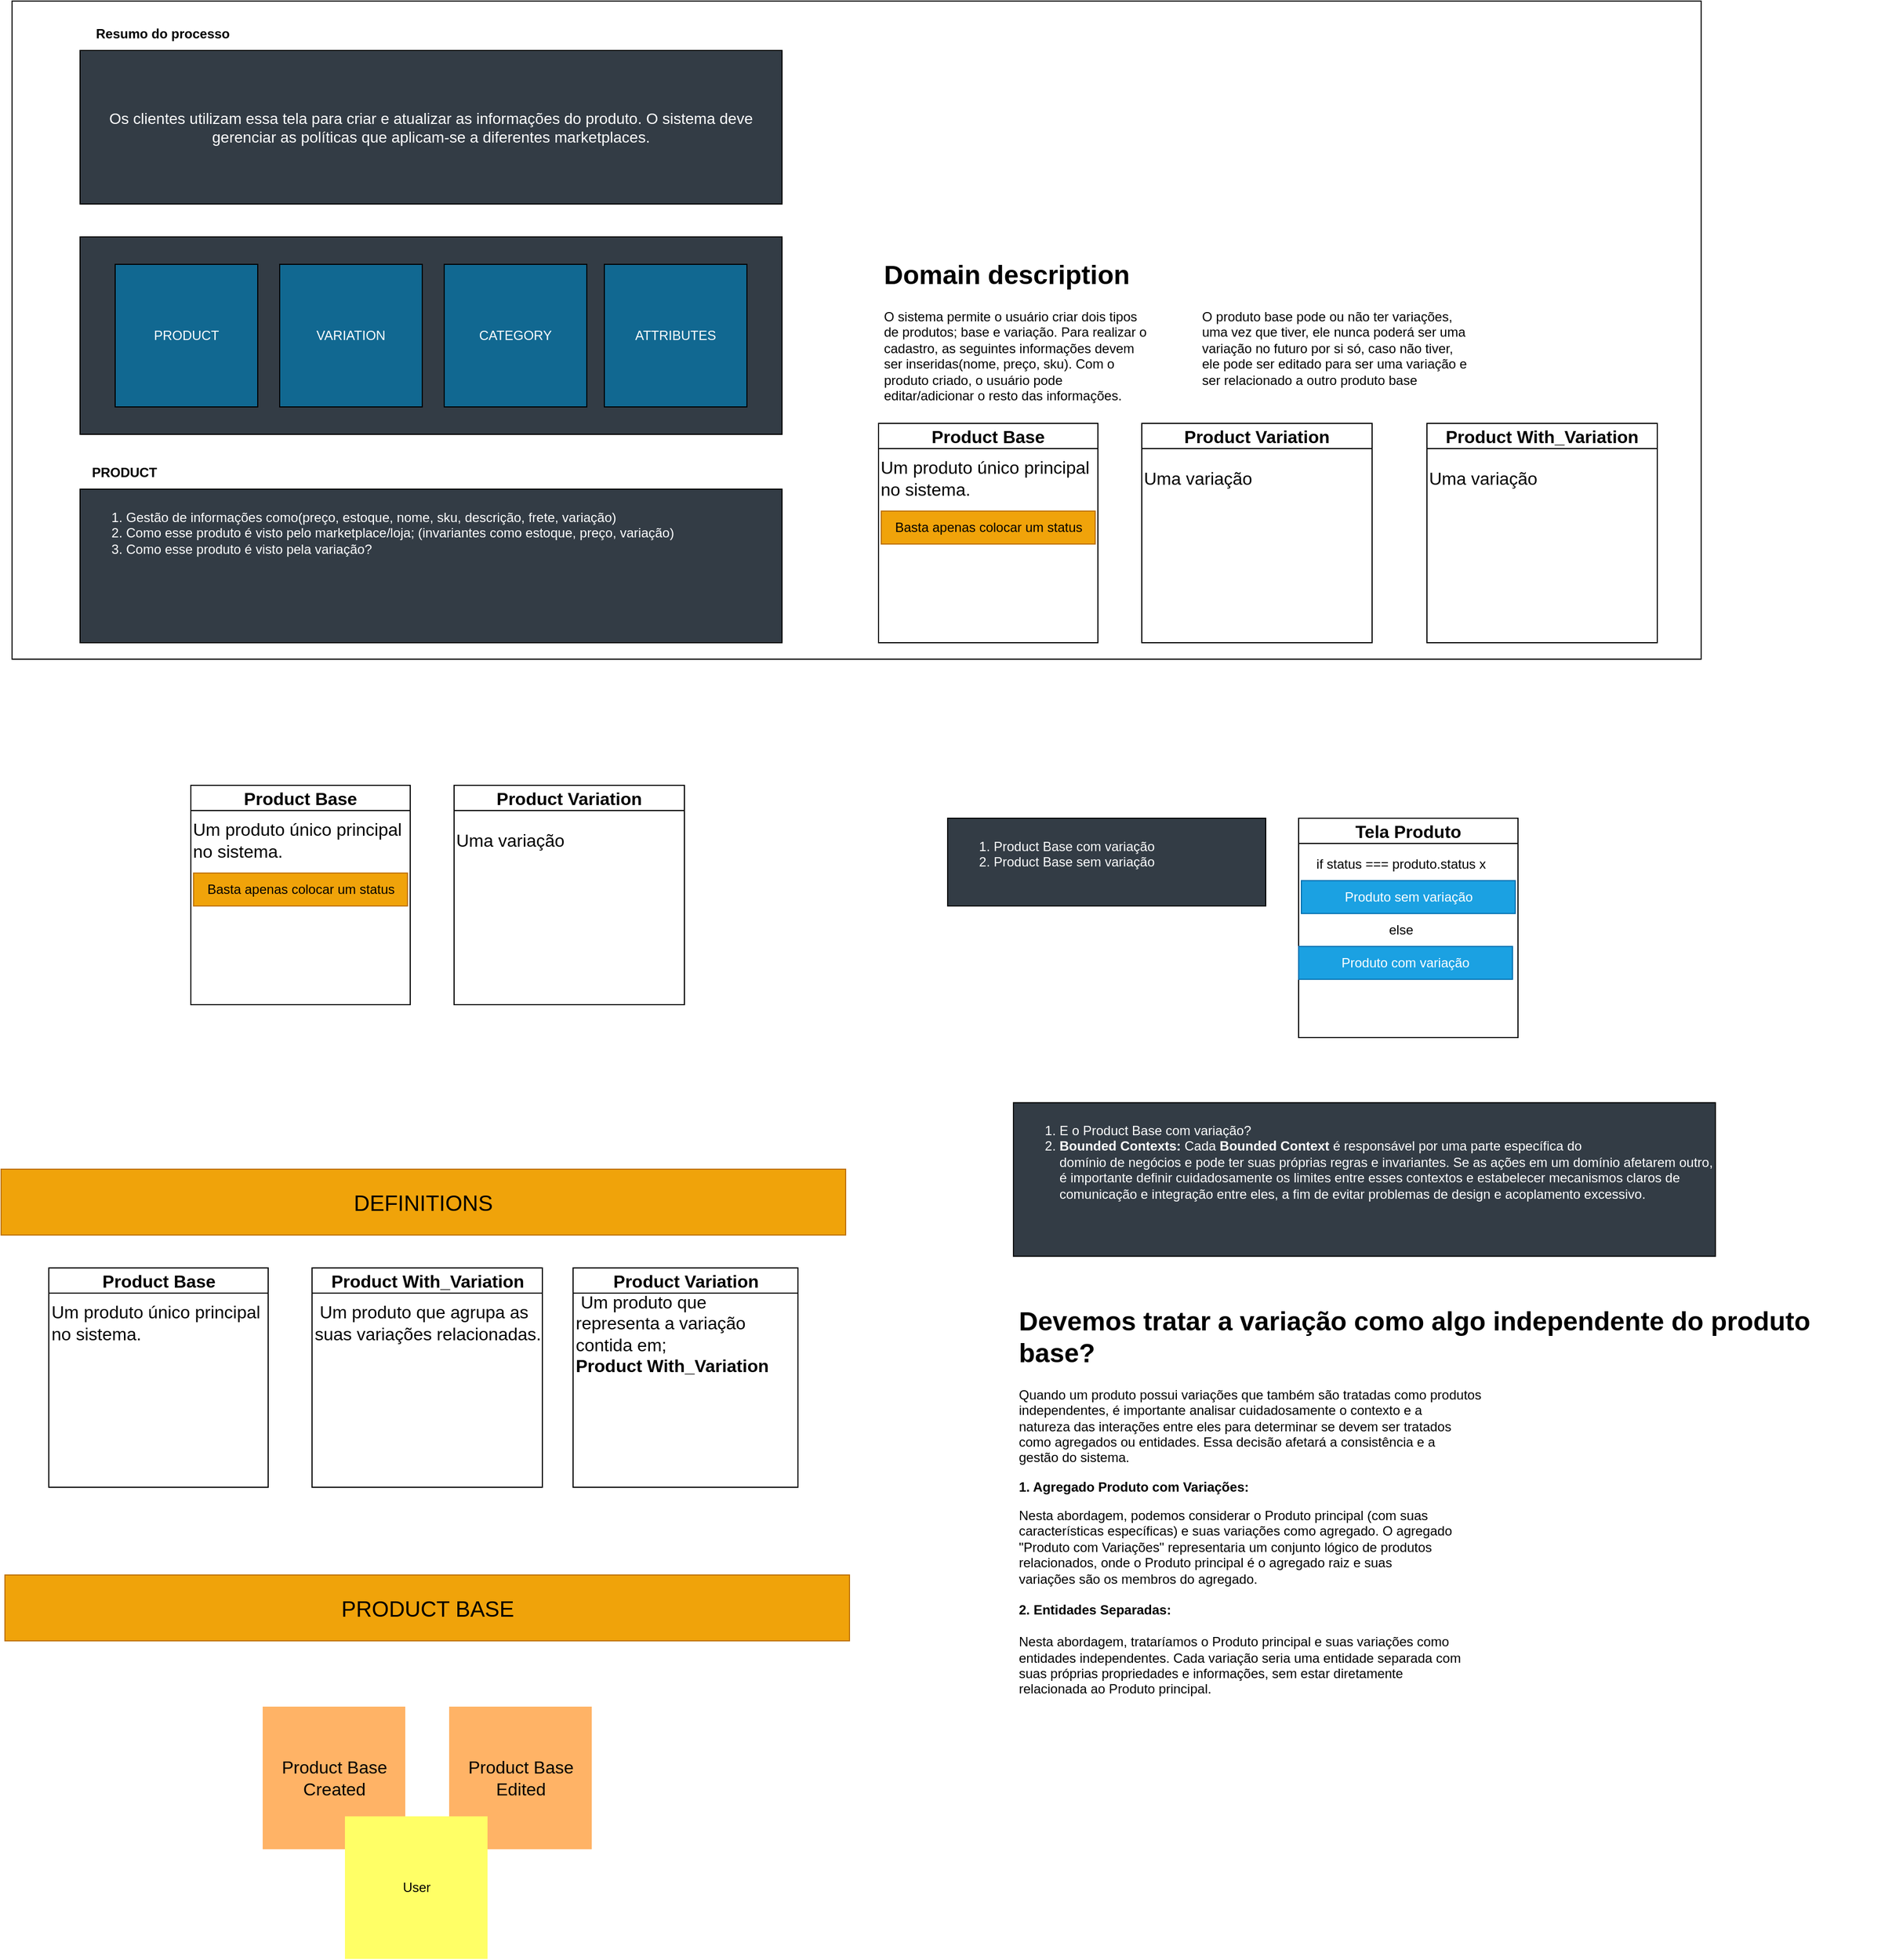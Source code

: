 <mxfile>
    <diagram id="6hVav4VxkDgVvQ-maf_H" name="Page-1">
        <mxGraphModel dx="4140" dy="3633" grid="1" gridSize="10" guides="1" tooltips="1" connect="1" arrows="1" fold="1" page="1" pageScale="1" pageWidth="850" pageHeight="1100" math="0" shadow="0">
            <root>
                <mxCell id="0"/>
                <mxCell id="1" parent="0"/>
                <mxCell id="168" value="" style="rounded=0;whiteSpace=wrap;html=1;fontSize=20;fillColor=none;" parent="1" vertex="1">
                    <mxGeometry x="-780" y="-1765" width="1540" height="600" as="geometry"/>
                </mxCell>
                <mxCell id="26" value="&lt;font style=&quot;font-size: 14px;&quot;&gt;Os clientes utilizam essa tela para criar e atualizar as informações do produto. O sistema deve gerenciar as políticas que aplicam-se a diferentes marketplaces.&lt;br&gt;&lt;/font&gt;" style="rounded=0;whiteSpace=wrap;html=1;fillColor=#333C45;strokeColor=default;fontColor=#ffffff;" parent="1" vertex="1">
                    <mxGeometry x="-718" y="-1720" width="640" height="140" as="geometry"/>
                </mxCell>
                <mxCell id="27" value="Resumo do processo" style="text;html=1;align=center;verticalAlign=middle;resizable=0;points=[];autosize=1;strokeColor=none;fillColor=none;fontStyle=1" parent="1" vertex="1">
                    <mxGeometry x="-718" y="-1750" width="150" height="30" as="geometry"/>
                </mxCell>
                <mxCell id="28" value="" style="rounded=0;whiteSpace=wrap;html=1;fillColor=#333C45;strokeColor=default;fontColor=#ffffff;" parent="1" vertex="1">
                    <mxGeometry x="-718" y="-1550" width="640" height="180" as="geometry"/>
                </mxCell>
                <mxCell id="29" value="PRODUCT" style="whiteSpace=wrap;html=1;aspect=fixed;labelBackgroundColor=none;strokeColor=default;fillColor=#116891;fontColor=#ffffff;gradientColor=none;" parent="1" vertex="1">
                    <mxGeometry x="-686" y="-1525" width="130" height="130" as="geometry"/>
                </mxCell>
                <mxCell id="30" value="CATEGORY" style="whiteSpace=wrap;html=1;aspect=fixed;labelBackgroundColor=none;strokeColor=default;fillColor=#116891;fontColor=#ffffff;gradientColor=none;" parent="1" vertex="1">
                    <mxGeometry x="-386" y="-1525" width="130" height="130" as="geometry"/>
                </mxCell>
                <mxCell id="31" value="ATTRIBUTES" style="whiteSpace=wrap;html=1;aspect=fixed;labelBackgroundColor=none;strokeColor=default;fillColor=#116891;fontColor=#ffffff;gradientColor=none;" parent="1" vertex="1">
                    <mxGeometry x="-240" y="-1525" width="130" height="130" as="geometry"/>
                </mxCell>
                <mxCell id="32" value="&lt;ol&gt;&lt;li&gt;Gestão de informações como(preço, estoque, nome, sku, descrição, frete, variação)&lt;/li&gt;&lt;li&gt;Como esse produto é visto pelo marketplace/loja; (invariantes como estoque, preço, variação)&lt;/li&gt;&lt;li&gt;Como esse produto é visto pela variação?&lt;br&gt;&lt;/li&gt;&lt;/ol&gt;" style="rounded=0;whiteSpace=wrap;fillColor=#333C45;strokeColor=default;fontColor=#ffffff;align=left;verticalAlign=top;html=1;" parent="1" vertex="1">
                    <mxGeometry x="-718" y="-1320" width="640" height="140" as="geometry"/>
                </mxCell>
                <mxCell id="33" value="PRODUCT" style="text;html=1;align=center;verticalAlign=middle;resizable=0;points=[];autosize=1;strokeColor=none;fillColor=none;fontStyle=1" parent="1" vertex="1">
                    <mxGeometry x="-718" y="-1350" width="80" height="30" as="geometry"/>
                </mxCell>
                <mxCell id="34" value="VARIATION" style="whiteSpace=wrap;html=1;aspect=fixed;labelBackgroundColor=none;strokeColor=default;fillColor=#116891;fontColor=#ffffff;gradientColor=none;" parent="1" vertex="1">
                    <mxGeometry x="-536" y="-1525" width="130" height="130" as="geometry"/>
                </mxCell>
                <mxCell id="52" value="&lt;h1&gt;Domain description&lt;br&gt;&lt;/h1&gt;&lt;p&gt;O sistema permite o usuário criar dois tipos de produtos; base e variação. Para realizar o cadastro, as seguintes informações devem ser inseridas(nome, preço, sku). Com o produto criado, o usuário pode editar/adicionar o resto das informações.&lt;br&gt;&lt;/p&gt;" style="text;html=1;strokeColor=none;fillColor=none;spacing=5;spacingTop=-20;whiteSpace=wrap;overflow=hidden;rounded=0;" parent="1" vertex="1">
                    <mxGeometry x="10" y="-1535" width="250" height="160" as="geometry"/>
                </mxCell>
                <mxCell id="53" value="&lt;h1&gt;&amp;nbsp;&lt;br&gt;&lt;/h1&gt;&lt;p&gt;O produto base pode ou não ter variações, uma vez que tiver, ele nunca poderá ser uma variação no futuro por si só, caso não tiver, ele pode ser editado para ser uma variação e ser relacionado a outro produto base&lt;br&gt;&lt;/p&gt;" style="text;html=1;strokeColor=none;fillColor=none;spacing=5;spacingTop=-20;whiteSpace=wrap;overflow=hidden;rounded=0;" parent="1" vertex="1">
                    <mxGeometry x="300" y="-1535" width="250" height="160" as="geometry"/>
                </mxCell>
                <mxCell id="67" value="&lt;h1&gt;Devemos tratar a variação como algo independente do produto base?&amp;nbsp;&lt;br&gt;&lt;/h1&gt;&lt;p&gt;Quando um produto possui variações que também são tratadas como produtos&lt;br&gt; independentes, é importante analisar cuidadosamente o contexto e a &lt;br&gt;natureza das interações entre eles para determinar se devem ser tratados&lt;br&gt; como agregados ou entidades. Essa decisão afetará a consistência e a &lt;br&gt;gestão do sistema.&amp;nbsp;&lt;br&gt;&lt;/p&gt;&lt;p&gt;&lt;strong&gt;1. Agregado Produto com Variações:&amp;nbsp;&lt;/strong&gt;&lt;br&gt;&lt;/p&gt;Nesta abordagem, podemos considerar o Produto principal (com suas&amp;nbsp; &amp;nbsp; &amp;nbsp; &amp;nbsp; &amp;nbsp; &amp;nbsp; &amp;nbsp; &amp;nbsp; &amp;nbsp; &amp;nbsp; &amp;nbsp; &amp;nbsp; &amp;nbsp; &amp;nbsp; &amp;nbsp;&lt;br&gt;características específicas) e suas variações como agregado. O agregado &lt;br&gt;&quot;Produto com Variações&quot; representaria um conjunto lógico de produtos &lt;br&gt;relacionados, onde o Produto principal é o agregado raiz e suas &lt;br&gt;variações são os membros do agregado.&lt;br&gt;&lt;br&gt;&lt;strong&gt;2. Entidades Separadas:&lt;br&gt;&lt;/strong&gt;&lt;br&gt;Nesta abordagem, trataríamos o Produto principal e suas variações como &lt;br&gt;entidades independentes. Cada variação seria uma entidade separada com &lt;br&gt;suas próprias propriedades e informações, sem estar diretamente &lt;br&gt;relacionada ao Produto principal." style="text;html=1;strokeColor=none;fillColor=none;spacing=5;spacingTop=-20;whiteSpace=wrap;overflow=hidden;rounded=0;" parent="1" vertex="1">
                    <mxGeometry x="133" y="-580.62" width="800" height="367.81" as="geometry"/>
                </mxCell>
                <mxCell id="93" value="&lt;font style=&quot;font-size: 20px;&quot;&gt;DEFINITIONS&lt;/font&gt;" style="rounded=0;whiteSpace=wrap;html=1;fillColor=#f0a30a;fontColor=#000000;strokeColor=#BD7000;" parent="1" vertex="1">
                    <mxGeometry x="-790" y="-700" width="770" height="60" as="geometry"/>
                </mxCell>
                <mxCell id="127" value="Product Base" style="swimlane;whiteSpace=wrap;html=1;strokeColor=default;fontSize=16;fillColor=default;" parent="1" vertex="1">
                    <mxGeometry x="-746.5" y="-610" width="200" height="200" as="geometry">
                        <mxRectangle x="80" y="-240" width="180" height="30" as="alternateBounds"/>
                    </mxGeometry>
                </mxCell>
                <mxCell id="128" value="Um produto único principal no sistema.&amp;nbsp;" style="text;html=1;strokeColor=none;fillColor=none;align=left;verticalAlign=middle;whiteSpace=wrap;rounded=0;fontSize=16;" parent="127" vertex="1">
                    <mxGeometry y="30" width="200" height="40" as="geometry"/>
                </mxCell>
                <mxCell id="129" value="Product With_Variation" style="swimlane;whiteSpace=wrap;html=1;strokeColor=default;fontSize=16;fillColor=default;" parent="1" vertex="1">
                    <mxGeometry x="-506.5" y="-610" width="210" height="200" as="geometry">
                        <mxRectangle x="80" y="-240" width="180" height="30" as="alternateBounds"/>
                    </mxGeometry>
                </mxCell>
                <mxCell id="130" value="&amp;nbsp;Um produto que agrupa as suas variações relacionadas." style="text;html=1;strokeColor=none;fillColor=none;align=left;verticalAlign=middle;whiteSpace=wrap;rounded=0;fontSize=16;" parent="129" vertex="1">
                    <mxGeometry y="20" width="210" height="60" as="geometry"/>
                </mxCell>
                <mxCell id="131" value="Product Variation" style="swimlane;whiteSpace=wrap;html=1;strokeColor=default;fontSize=16;fillColor=default;" parent="1" vertex="1">
                    <mxGeometry x="-268.5" y="-610" width="205" height="200" as="geometry">
                        <mxRectangle x="80" y="-240" width="180" height="30" as="alternateBounds"/>
                    </mxGeometry>
                </mxCell>
                <mxCell id="132" value="&amp;nbsp;Um produto que representa a variação contida em;&lt;br&gt;&lt;b&gt;Product With_Variation&lt;/b&gt;" style="text;html=1;strokeColor=none;fillColor=none;align=left;verticalAlign=middle;whiteSpace=wrap;rounded=0;fontSize=16;" parent="131" vertex="1">
                    <mxGeometry y="30" width="200" height="60" as="geometry"/>
                </mxCell>
                <mxCell id="137" value="&lt;ol&gt;&lt;li&gt;E o Product Base com variação?&lt;/li&gt;&lt;li&gt;&lt;strong&gt;Bounded Contexts:&lt;/strong&gt;&amp;nbsp;Cada&amp;nbsp;&lt;strong&gt;Bounded Context&lt;/strong&gt;&amp;nbsp;é responsável por uma parte específica do&lt;br&gt;domínio de negócios e pode ter suas próprias regras e invariantes. Se as ações em um domínio afetarem outro, é importante definir cuidadosamente os limites entre esses contextos e estabelecer mecanismos claros de comunicação e integração entre eles, a fim de evitar problemas de design e acoplamento excessivo.&lt;/li&gt;&lt;/ol&gt;" style="rounded=0;whiteSpace=wrap;fillColor=#333C45;strokeColor=default;fontColor=#ffffff;align=left;verticalAlign=top;html=1;" parent="1" vertex="1">
                    <mxGeometry x="133" y="-760.62" width="640" height="140" as="geometry"/>
                </mxCell>
                <mxCell id="138" value="O que precisamos ter em mente" style="text;html=1;strokeColor=none;fillColor=none;align=center;verticalAlign=middle;whiteSpace=wrap;rounded=0;shadow=0;glass=0;labelBackgroundColor=none;sketch=0;fontSize=16;fontColor=#FFFFFF;fontStyle=1" parent="1" vertex="1">
                    <mxGeometry x="133" y="-800.62" width="250" height="40" as="geometry"/>
                </mxCell>
                <mxCell id="150" value="Product Base" style="swimlane;whiteSpace=wrap;html=1;strokeColor=default;fontSize=16;fillColor=default;" parent="1" vertex="1">
                    <mxGeometry x="10" y="-1380" width="200" height="200" as="geometry">
                        <mxRectangle x="80" y="-240" width="180" height="30" as="alternateBounds"/>
                    </mxGeometry>
                </mxCell>
                <mxCell id="151" value="Um produto único principal no sistema.&amp;nbsp;" style="text;html=1;strokeColor=none;fillColor=none;align=left;verticalAlign=middle;whiteSpace=wrap;rounded=0;fontSize=16;" parent="150" vertex="1">
                    <mxGeometry y="30" width="200" height="40" as="geometry"/>
                </mxCell>
                <mxCell id="152" value="Product Variation" style="swimlane;whiteSpace=wrap;html=1;strokeColor=default;fontSize=16;fillColor=default;" parent="1" vertex="1">
                    <mxGeometry x="250" y="-1380" width="210" height="200" as="geometry">
                        <mxRectangle x="80" y="-240" width="180" height="30" as="alternateBounds"/>
                    </mxGeometry>
                </mxCell>
                <mxCell id="153" value="Uma variação" style="text;html=1;strokeColor=none;fillColor=none;align=left;verticalAlign=middle;whiteSpace=wrap;rounded=0;fontSize=16;" parent="152" vertex="1">
                    <mxGeometry y="20" width="210" height="60" as="geometry"/>
                </mxCell>
                <mxCell id="169" value="&lt;ol&gt;&lt;li&gt;Product Base com variação&lt;/li&gt;&lt;li&gt;Product Base sem variação&lt;/li&gt;&lt;/ol&gt;" style="rounded=0;whiteSpace=wrap;fillColor=#333C45;strokeColor=default;fontColor=#ffffff;align=left;verticalAlign=top;html=1;" parent="1" vertex="1">
                    <mxGeometry x="73" y="-1020" width="290" height="80" as="geometry"/>
                </mxCell>
                <mxCell id="170" value="Basta apenas colocar um status" style="text;html=1;strokeColor=#BD7000;fillColor=#f0a30a;align=center;verticalAlign=middle;whiteSpace=wrap;rounded=0;fontColor=#000000;" parent="1" vertex="1">
                    <mxGeometry x="12.5" y="-1300" width="195" height="30" as="geometry"/>
                </mxCell>
                <mxCell id="174" value="Tela Produto" style="swimlane;whiteSpace=wrap;html=1;strokeColor=default;fontSize=16;fillColor=default;" parent="1" vertex="1">
                    <mxGeometry x="393" y="-1020" width="200" height="200" as="geometry">
                        <mxRectangle x="80" y="-240" width="180" height="30" as="alternateBounds"/>
                    </mxGeometry>
                </mxCell>
                <mxCell id="177" value="if status === produto.status x" style="text;html=1;align=center;verticalAlign=middle;resizable=0;points=[];autosize=1;strokeColor=none;fillColor=none;" parent="174" vertex="1">
                    <mxGeometry x="2.5" y="26.88" width="180" height="30" as="geometry"/>
                </mxCell>
                <mxCell id="176" value="Produto sem variação" style="text;html=1;strokeColor=#006EAF;fillColor=#1ba1e2;align=center;verticalAlign=middle;whiteSpace=wrap;rounded=0;fontColor=#ffffff;" parent="174" vertex="1">
                    <mxGeometry x="2.5" y="56.88" width="195" height="30" as="geometry"/>
                </mxCell>
                <mxCell id="178" value="else" style="text;html=1;align=center;verticalAlign=middle;resizable=0;points=[];autosize=1;strokeColor=none;fillColor=none;" parent="174" vertex="1">
                    <mxGeometry x="67.5" y="86.88" width="50" height="30" as="geometry"/>
                </mxCell>
                <mxCell id="179" value="Produto com variação" style="text;html=1;strokeColor=#006EAF;fillColor=#1ba1e2;align=center;verticalAlign=middle;whiteSpace=wrap;rounded=0;fontColor=#ffffff;" parent="174" vertex="1">
                    <mxGeometry y="116.88" width="195" height="30" as="geometry"/>
                </mxCell>
                <mxCell id="182" value="Product With_Variation" style="swimlane;whiteSpace=wrap;html=1;strokeColor=default;fontSize=16;fillColor=default;" parent="1" vertex="1">
                    <mxGeometry x="510" y="-1380" width="210" height="200" as="geometry">
                        <mxRectangle x="80" y="-240" width="180" height="30" as="alternateBounds"/>
                    </mxGeometry>
                </mxCell>
                <mxCell id="183" value="Uma variação" style="text;html=1;strokeColor=none;fillColor=none;align=left;verticalAlign=middle;whiteSpace=wrap;rounded=0;fontSize=16;" parent="182" vertex="1">
                    <mxGeometry y="20" width="210" height="60" as="geometry"/>
                </mxCell>
                <mxCell id="184" value="Product Base" style="swimlane;whiteSpace=wrap;html=1;strokeColor=default;fontSize=16;fillColor=default;" parent="1" vertex="1">
                    <mxGeometry x="-617" y="-1050" width="200" height="200" as="geometry">
                        <mxRectangle x="80" y="-240" width="180" height="30" as="alternateBounds"/>
                    </mxGeometry>
                </mxCell>
                <mxCell id="185" value="Um produto único principal no sistema.&amp;nbsp;" style="text;html=1;strokeColor=none;fillColor=none;align=left;verticalAlign=middle;whiteSpace=wrap;rounded=0;fontSize=16;" parent="184" vertex="1">
                    <mxGeometry y="30" width="200" height="40" as="geometry"/>
                </mxCell>
                <mxCell id="186" value="Product Variation" style="swimlane;whiteSpace=wrap;html=1;strokeColor=default;fontSize=16;fillColor=default;" parent="1" vertex="1">
                    <mxGeometry x="-377" y="-1050" width="210" height="200" as="geometry">
                        <mxRectangle x="80" y="-240" width="180" height="30" as="alternateBounds"/>
                    </mxGeometry>
                </mxCell>
                <mxCell id="187" value="Uma variação" style="text;html=1;strokeColor=none;fillColor=none;align=left;verticalAlign=middle;whiteSpace=wrap;rounded=0;fontSize=16;" parent="186" vertex="1">
                    <mxGeometry y="20" width="210" height="60" as="geometry"/>
                </mxCell>
                <mxCell id="188" value="Basta apenas colocar um status" style="text;html=1;strokeColor=#BD7000;fillColor=#f0a30a;align=center;verticalAlign=middle;whiteSpace=wrap;rounded=0;fontColor=#000000;" parent="1" vertex="1">
                    <mxGeometry x="-614.5" y="-970" width="195" height="30" as="geometry"/>
                </mxCell>
                <mxCell id="189" value="&lt;font style=&quot;font-size: 16px;&quot;&gt;Product Base Created&lt;br&gt;&lt;/font&gt;" style="whiteSpace=wrap;html=1;aspect=fixed;labelBackgroundColor=none;strokeColor=none;fontColor=#000000;fillColor=#FFB366;" vertex="1" parent="1">
                    <mxGeometry x="-551.5" y="-210" width="130" height="130" as="geometry"/>
                </mxCell>
                <mxCell id="190" value="&lt;font style=&quot;font-size: 16px;&quot;&gt;Product Base Edited&lt;br&gt;&lt;/font&gt;" style="whiteSpace=wrap;html=1;aspect=fixed;labelBackgroundColor=none;strokeColor=none;fontColor=#000000;fillColor=#FFB366;" vertex="1" parent="1">
                    <mxGeometry x="-381.5" y="-210" width="130" height="130" as="geometry"/>
                </mxCell>
                <mxCell id="191" value="&lt;font style=&quot;font-size: 20px;&quot;&gt;PRODUCT BASE&lt;/font&gt;" style="rounded=0;whiteSpace=wrap;html=1;fillColor=#f0a30a;fontColor=#000000;strokeColor=#BD7000;" vertex="1" parent="1">
                    <mxGeometry x="-786.5" y="-330" width="770" height="60" as="geometry"/>
                </mxCell>
                <mxCell id="192" value="User" style="whiteSpace=wrap;html=1;aspect=fixed;labelBackgroundColor=none;strokeColor=none;fontColor=#000000;fillColor=#FFFF66;fontStyle=0" vertex="1" parent="1">
                    <mxGeometry x="-476.5" y="-110" width="130" height="130" as="geometry"/>
                </mxCell>
            </root>
        </mxGraphModel>
    </diagram>
</mxfile>